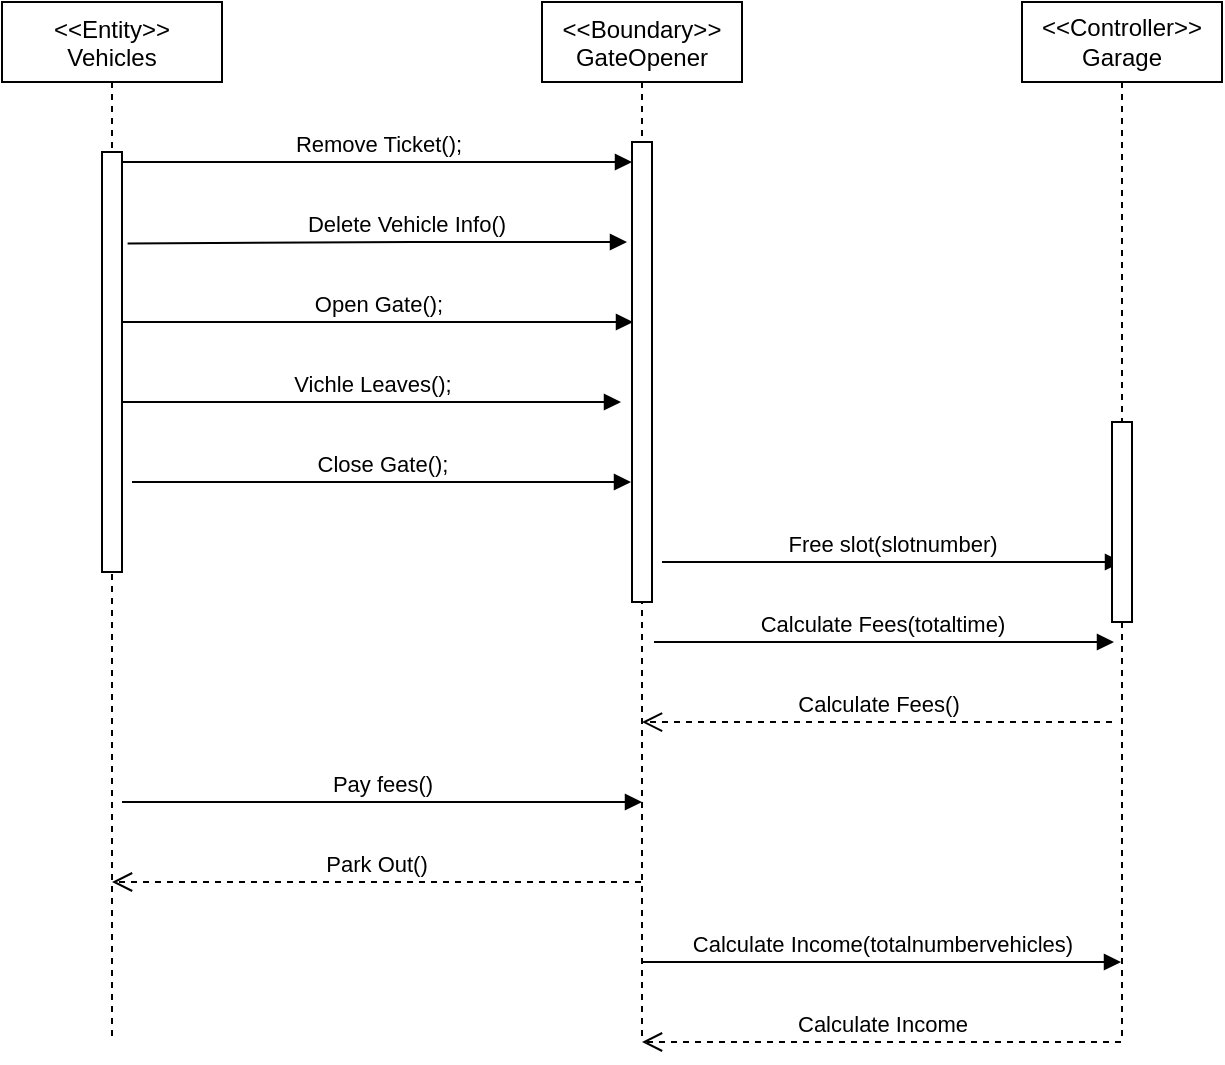 <mxfile version="15.8.7" type="device"><diagram id="kgpKYQtTHZ0yAKxKKP6v" name="Page-1"><mxGraphModel dx="1038" dy="641" grid="1" gridSize="10" guides="1" tooltips="1" connect="1" arrows="1" fold="1" page="1" pageScale="1" pageWidth="850" pageHeight="1100" math="0" shadow="0"><root><mxCell id="0"/><mxCell id="1" parent="0"/><mxCell id="3nuBFxr9cyL0pnOWT2aG-1" value="&lt;&lt;Entity&gt;&gt;&#10;Vehicles" style="shape=umlLifeline;perimeter=lifelinePerimeter;container=1;collapsible=0;recursiveResize=0;rounded=0;shadow=0;strokeWidth=1;" parent="1" vertex="1"><mxGeometry x="80" y="80" width="110" height="520" as="geometry"/></mxCell><mxCell id="3nuBFxr9cyL0pnOWT2aG-2" value="" style="points=[];perimeter=orthogonalPerimeter;rounded=0;shadow=0;strokeWidth=1;" parent="3nuBFxr9cyL0pnOWT2aG-1" vertex="1"><mxGeometry x="50" y="75" width="10" height="210" as="geometry"/></mxCell><mxCell id="3nuBFxr9cyL0pnOWT2aG-5" value="&lt;&lt;Boundary&gt;&gt;&#10;GateOpener" style="shape=umlLifeline;perimeter=lifelinePerimeter;container=1;collapsible=0;recursiveResize=0;rounded=0;shadow=0;strokeWidth=1;" parent="1" vertex="1"><mxGeometry x="350" y="80" width="100" height="520" as="geometry"/></mxCell><mxCell id="3nuBFxr9cyL0pnOWT2aG-6" value="" style="points=[];perimeter=orthogonalPerimeter;rounded=0;shadow=0;strokeWidth=1;" parent="3nuBFxr9cyL0pnOWT2aG-5" vertex="1"><mxGeometry x="45" y="70" width="10" height="230" as="geometry"/></mxCell><mxCell id="-wvVb7GLxOa24ZjcOfat-20" value="Delete Vehicle Info()" style="html=1;verticalAlign=bottom;endArrow=block;rounded=0;exitX=1.28;exitY=0.218;exitDx=0;exitDy=0;exitPerimeter=0;" parent="3nuBFxr9cyL0pnOWT2aG-5" source="3nuBFxr9cyL0pnOWT2aG-2" edge="1"><mxGeometry x="0.117" width="80" relative="1" as="geometry"><mxPoint x="-200" y="120" as="sourcePoint"/><mxPoint x="42.5" y="120" as="targetPoint"/><Array as="points"><mxPoint x="-64.591" y="120"/></Array><mxPoint as="offset"/></mxGeometry></mxCell><mxCell id="l_K44E4K91459eQ2JKCz-1" value="Remove Ticket();" style="html=1;verticalAlign=bottom;endArrow=block;rounded=0;" parent="3nuBFxr9cyL0pnOWT2aG-5" edge="1"><mxGeometry width="80" relative="1" as="geometry"><mxPoint x="-210" y="80" as="sourcePoint"/><mxPoint x="45" y="80" as="targetPoint"/><Array as="points"><mxPoint x="-125" y="80"/></Array></mxGeometry></mxCell><mxCell id="-wvVb7GLxOa24ZjcOfat-7" value="Free slot(slotnumber)" style="html=1;verticalAlign=bottom;endArrow=block;rounded=0;" parent="1" edge="1"><mxGeometry width="80" relative="1" as="geometry"><mxPoint x="410" y="360" as="sourcePoint"/><mxPoint x="640" y="360" as="targetPoint"/></mxGeometry></mxCell><mxCell id="-wvVb7GLxOa24ZjcOfat-10" value="Calculate Fees(totaltime)" style="html=1;verticalAlign=bottom;endArrow=block;rounded=0;" parent="1" edge="1"><mxGeometry x="-0.009" width="80" relative="1" as="geometry"><mxPoint x="406" y="400" as="sourcePoint"/><mxPoint x="636" y="400" as="targetPoint"/><Array as="points"/><mxPoint as="offset"/></mxGeometry></mxCell><mxCell id="-wvVb7GLxOa24ZjcOfat-22" value="Vichle Leaves();" style="html=1;verticalAlign=bottom;endArrow=block;rounded=0;" parent="1" edge="1"><mxGeometry width="80" relative="1" as="geometry"><mxPoint x="140" y="280" as="sourcePoint"/><mxPoint x="389.5" y="280" as="targetPoint"/></mxGeometry></mxCell><mxCell id="l_K44E4K91459eQ2JKCz-4" value="&amp;lt;&amp;lt;Controller&amp;gt;&amp;gt;&lt;br&gt;Garage" style="shape=umlLifeline;perimeter=lifelinePerimeter;whiteSpace=wrap;html=1;container=1;collapsible=0;recursiveResize=0;outlineConnect=0;" parent="1" vertex="1"><mxGeometry x="590" y="80" width="100" height="520" as="geometry"/></mxCell><mxCell id="l_K44E4K91459eQ2JKCz-5" value="" style="html=1;points=[];perimeter=orthogonalPerimeter;" parent="l_K44E4K91459eQ2JKCz-4" vertex="1"><mxGeometry x="45" y="210" width="10" height="100" as="geometry"/></mxCell><mxCell id="l_K44E4K91459eQ2JKCz-7" value="Park Out()" style="html=1;verticalAlign=bottom;endArrow=open;dashed=1;endSize=8;rounded=0;" parent="1" source="3nuBFxr9cyL0pnOWT2aG-5" target="3nuBFxr9cyL0pnOWT2aG-1" edge="1"><mxGeometry relative="1" as="geometry"><mxPoint x="395" y="440" as="sourcePoint"/><mxPoint x="315" y="440" as="targetPoint"/><Array as="points"><mxPoint x="350" y="520"/><mxPoint x="250" y="520"/><mxPoint x="150" y="520"/></Array></mxGeometry></mxCell><mxCell id="l_K44E4K91459eQ2JKCz-9" value="Calculate Income(totalnumbervehicles)" style="html=1;verticalAlign=bottom;endArrow=block;rounded=0;" parent="1" edge="1"><mxGeometry width="80" relative="1" as="geometry"><mxPoint x="400" y="560" as="sourcePoint"/><mxPoint x="639.5" y="560.0" as="targetPoint"/></mxGeometry></mxCell><mxCell id="l_K44E4K91459eQ2JKCz-2" value="Calculate Fees()" style="html=1;verticalAlign=bottom;endArrow=open;dashed=1;endSize=8;rounded=0;exitX=0;exitY=0.909;exitDx=0;exitDy=0;exitPerimeter=0;" parent="1" edge="1"><mxGeometry relative="1" as="geometry"><mxPoint x="635" y="440" as="sourcePoint"/><mxPoint x="400" y="440.02" as="targetPoint"/></mxGeometry></mxCell><mxCell id="uWlTyhGiFiDZ8Th0iHTX-2" value="Open Gate();" style="html=1;verticalAlign=bottom;endArrow=block;rounded=0;" edge="1" parent="1"><mxGeometry width="80" relative="1" as="geometry"><mxPoint x="140" y="240" as="sourcePoint"/><mxPoint x="395.5" y="240" as="targetPoint"/></mxGeometry></mxCell><mxCell id="-wvVb7GLxOa24ZjcOfat-24" value="Pay fees()" style="html=1;verticalAlign=bottom;endArrow=block;rounded=0;" parent="1" edge="1"><mxGeometry width="80" relative="1" as="geometry"><mxPoint x="140" y="480" as="sourcePoint"/><mxPoint x="400" y="480" as="targetPoint"/></mxGeometry></mxCell><mxCell id="l_K44E4K91459eQ2JKCz-10" value="Calculate Income" style="html=1;verticalAlign=bottom;endArrow=open;dashed=1;endSize=8;rounded=0;" parent="1" source="l_K44E4K91459eQ2JKCz-4" edge="1" target="3nuBFxr9cyL0pnOWT2aG-5"><mxGeometry relative="1" as="geometry"><mxPoint x="475" y="520" as="sourcePoint"/><mxPoint x="395" y="520" as="targetPoint"/><Array as="points"><mxPoint x="480" y="600"/><mxPoint x="470" y="600"/><mxPoint x="430" y="600"/><mxPoint x="420" y="600"/></Array></mxGeometry></mxCell><mxCell id="uWlTyhGiFiDZ8Th0iHTX-4" value="Close Gate();" style="html=1;verticalAlign=bottom;endArrow=block;rounded=0;" edge="1" parent="1"><mxGeometry width="80" relative="1" as="geometry"><mxPoint x="145" y="320" as="sourcePoint"/><mxPoint x="394.5" y="320" as="targetPoint"/><Array as="points"><mxPoint x="325" y="320"/></Array></mxGeometry></mxCell></root></mxGraphModel></diagram></mxfile>